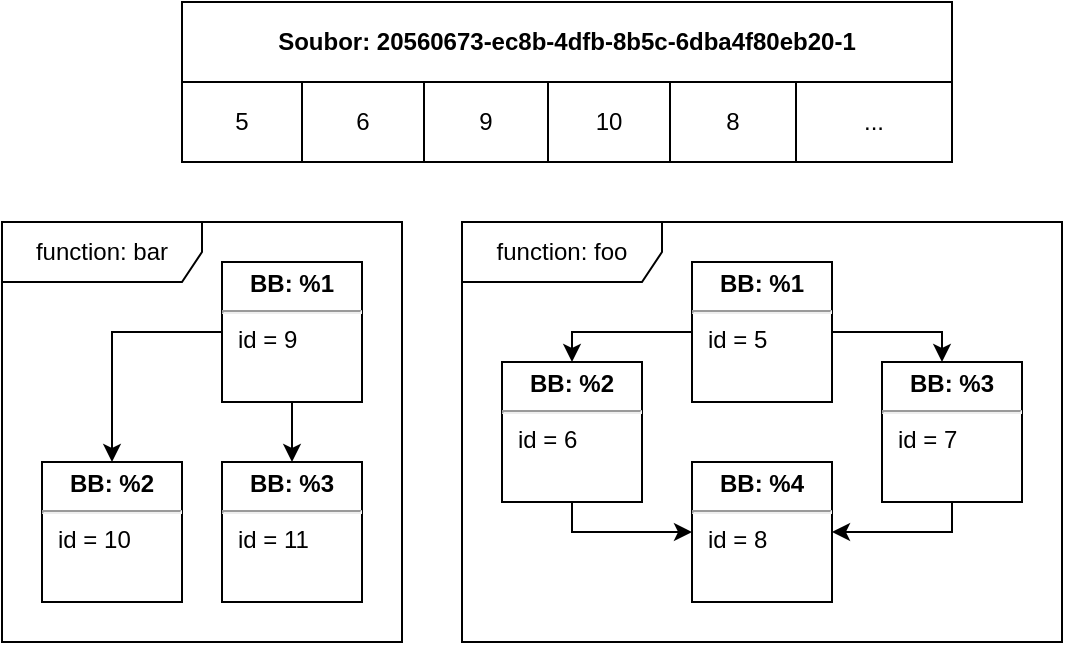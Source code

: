 <mxfile version="17.5.0" type="github">
  <diagram id="u4d6mBt41ZNehzcnfW1P" name="Page-1">
    <mxGraphModel dx="1422" dy="762" grid="1" gridSize="10" guides="1" tooltips="1" connect="1" arrows="1" fold="1" page="1" pageScale="1" pageWidth="827" pageHeight="1169" math="0" shadow="0">
      <root>
        <mxCell id="0" />
        <mxCell id="1" parent="0" />
        <mxCell id="M8xZ13EeR0CNpsB9GsFM-1" value="function: foo" style="shape=umlFrame;whiteSpace=wrap;html=1;width=100;height=30;" vertex="1" parent="1">
          <mxGeometry x="480" y="130" width="300" height="210" as="geometry" />
        </mxCell>
        <mxCell id="M8xZ13EeR0CNpsB9GsFM-2" value="function: bar" style="shape=umlFrame;whiteSpace=wrap;html=1;width=100;height=30;" vertex="1" parent="1">
          <mxGeometry x="250" y="130" width="200" height="210" as="geometry" />
        </mxCell>
        <mxCell id="M8xZ13EeR0CNpsB9GsFM-9" style="edgeStyle=orthogonalEdgeStyle;rounded=0;orthogonalLoop=1;jettySize=auto;html=1;" edge="1" parent="1" source="M8xZ13EeR0CNpsB9GsFM-5" target="M8xZ13EeR0CNpsB9GsFM-7">
          <mxGeometry relative="1" as="geometry">
            <Array as="points">
              <mxPoint x="720" y="185" />
            </Array>
          </mxGeometry>
        </mxCell>
        <mxCell id="M8xZ13EeR0CNpsB9GsFM-10" style="edgeStyle=orthogonalEdgeStyle;rounded=0;orthogonalLoop=1;jettySize=auto;html=1;" edge="1" parent="1" source="M8xZ13EeR0CNpsB9GsFM-5" target="M8xZ13EeR0CNpsB9GsFM-6">
          <mxGeometry relative="1" as="geometry">
            <Array as="points">
              <mxPoint x="535" y="185" />
            </Array>
          </mxGeometry>
        </mxCell>
        <mxCell id="M8xZ13EeR0CNpsB9GsFM-5" value="&lt;p style=&quot;margin: 4px 0px 0px ; text-align: center&quot;&gt;&lt;b&gt;BB: %1&lt;/b&gt;&lt;/p&gt;&lt;hr&gt;&lt;p style=&quot;margin: 0px ; margin-left: 8px&quot;&gt;id = 5&lt;/p&gt;" style="verticalAlign=top;align=left;overflow=fill;fontSize=12;fontFamily=Helvetica;html=1;" vertex="1" parent="1">
          <mxGeometry x="595" y="150" width="70" height="70" as="geometry" />
        </mxCell>
        <mxCell id="M8xZ13EeR0CNpsB9GsFM-11" style="edgeStyle=orthogonalEdgeStyle;rounded=0;orthogonalLoop=1;jettySize=auto;html=1;" edge="1" parent="1" source="M8xZ13EeR0CNpsB9GsFM-6" target="M8xZ13EeR0CNpsB9GsFM-8">
          <mxGeometry relative="1" as="geometry">
            <Array as="points">
              <mxPoint x="535" y="285" />
            </Array>
          </mxGeometry>
        </mxCell>
        <mxCell id="M8xZ13EeR0CNpsB9GsFM-6" value="&lt;p style=&quot;margin: 4px 0px 0px ; text-align: center&quot;&gt;&lt;b&gt;BB: %2&lt;/b&gt;&lt;/p&gt;&lt;hr&gt;&lt;p style=&quot;margin: 0px ; margin-left: 8px&quot;&gt;id = 6&lt;/p&gt;" style="verticalAlign=top;align=left;overflow=fill;fontSize=12;fontFamily=Helvetica;html=1;" vertex="1" parent="1">
          <mxGeometry x="500" y="200" width="70" height="70" as="geometry" />
        </mxCell>
        <mxCell id="M8xZ13EeR0CNpsB9GsFM-12" style="edgeStyle=orthogonalEdgeStyle;rounded=0;orthogonalLoop=1;jettySize=auto;html=1;" edge="1" parent="1" source="M8xZ13EeR0CNpsB9GsFM-7" target="M8xZ13EeR0CNpsB9GsFM-8">
          <mxGeometry relative="1" as="geometry">
            <Array as="points">
              <mxPoint x="725" y="285" />
            </Array>
          </mxGeometry>
        </mxCell>
        <mxCell id="M8xZ13EeR0CNpsB9GsFM-7" value="&lt;p style=&quot;margin: 4px 0px 0px ; text-align: center&quot;&gt;&lt;b&gt;BB: %3&lt;/b&gt;&lt;/p&gt;&lt;hr&gt;&lt;p style=&quot;margin: 0px ; margin-left: 8px&quot;&gt;id = 7&lt;/p&gt;" style="verticalAlign=top;align=left;overflow=fill;fontSize=12;fontFamily=Helvetica;html=1;" vertex="1" parent="1">
          <mxGeometry x="690" y="200" width="70" height="70" as="geometry" />
        </mxCell>
        <mxCell id="M8xZ13EeR0CNpsB9GsFM-8" value="&lt;p style=&quot;margin: 4px 0px 0px ; text-align: center&quot;&gt;&lt;b&gt;BB: %4&lt;/b&gt;&lt;/p&gt;&lt;hr&gt;&lt;p style=&quot;margin: 0px ; margin-left: 8px&quot;&gt;id = 8&lt;/p&gt;" style="verticalAlign=top;align=left;overflow=fill;fontSize=12;fontFamily=Helvetica;html=1;" vertex="1" parent="1">
          <mxGeometry x="595" y="250" width="70" height="70" as="geometry" />
        </mxCell>
        <mxCell id="M8xZ13EeR0CNpsB9GsFM-16" style="edgeStyle=orthogonalEdgeStyle;rounded=0;orthogonalLoop=1;jettySize=auto;html=1;" edge="1" parent="1" source="M8xZ13EeR0CNpsB9GsFM-13" target="M8xZ13EeR0CNpsB9GsFM-15">
          <mxGeometry relative="1" as="geometry" />
        </mxCell>
        <mxCell id="M8xZ13EeR0CNpsB9GsFM-17" style="edgeStyle=orthogonalEdgeStyle;rounded=0;orthogonalLoop=1;jettySize=auto;html=1;" edge="1" parent="1" source="M8xZ13EeR0CNpsB9GsFM-13" target="M8xZ13EeR0CNpsB9GsFM-14">
          <mxGeometry relative="1" as="geometry" />
        </mxCell>
        <mxCell id="M8xZ13EeR0CNpsB9GsFM-13" value="&lt;p style=&quot;margin: 4px 0px 0px ; text-align: center&quot;&gt;&lt;b&gt;BB: %1&lt;/b&gt;&lt;/p&gt;&lt;hr&gt;&lt;p style=&quot;margin: 0px ; margin-left: 8px&quot;&gt;id = 9&lt;/p&gt;" style="verticalAlign=top;align=left;overflow=fill;fontSize=12;fontFamily=Helvetica;html=1;" vertex="1" parent="1">
          <mxGeometry x="360" y="150" width="70" height="70" as="geometry" />
        </mxCell>
        <mxCell id="M8xZ13EeR0CNpsB9GsFM-14" value="&lt;p style=&quot;margin: 4px 0px 0px ; text-align: center&quot;&gt;&lt;b&gt;BB: %2&lt;/b&gt;&lt;/p&gt;&lt;hr&gt;&lt;p style=&quot;margin: 0px ; margin-left: 8px&quot;&gt;id = 10&lt;/p&gt;" style="verticalAlign=top;align=left;overflow=fill;fontSize=12;fontFamily=Helvetica;html=1;" vertex="1" parent="1">
          <mxGeometry x="270" y="250" width="70" height="70" as="geometry" />
        </mxCell>
        <mxCell id="M8xZ13EeR0CNpsB9GsFM-15" value="&lt;p style=&quot;margin: 4px 0px 0px ; text-align: center&quot;&gt;&lt;b&gt;BB: %3&lt;/b&gt;&lt;/p&gt;&lt;hr&gt;&lt;p style=&quot;margin: 0px ; margin-left: 8px&quot;&gt;id = 11&lt;/p&gt;" style="verticalAlign=top;align=left;overflow=fill;fontSize=12;fontFamily=Helvetica;html=1;" vertex="1" parent="1">
          <mxGeometry x="360" y="250" width="70" height="70" as="geometry" />
        </mxCell>
        <mxCell id="M8xZ13EeR0CNpsB9GsFM-36" value="" style="shape=table;startSize=0;container=1;collapsible=0;childLayout=tableLayout;" vertex="1" parent="1">
          <mxGeometry x="340" y="20" width="385" height="80" as="geometry" />
        </mxCell>
        <mxCell id="M8xZ13EeR0CNpsB9GsFM-37" value="" style="shape=tableRow;horizontal=0;startSize=0;swimlaneHead=0;swimlaneBody=0;top=0;left=0;bottom=0;right=0;collapsible=0;dropTarget=0;fillColor=none;points=[[0,0.5],[1,0.5]];portConstraint=eastwest;" vertex="1" parent="M8xZ13EeR0CNpsB9GsFM-36">
          <mxGeometry width="385" height="40" as="geometry" />
        </mxCell>
        <mxCell id="M8xZ13EeR0CNpsB9GsFM-38" value="&lt;b&gt;Soubor:&amp;nbsp;&lt;/b&gt;&lt;b&gt;20560673-ec8b-4dfb-8b5c-6dba4f80eb20-1&lt;/b&gt;" style="shape=partialRectangle;html=1;whiteSpace=wrap;connectable=0;overflow=hidden;fillColor=none;top=0;left=0;bottom=0;right=0;pointerEvents=1;rowspan=1;colspan=6;" vertex="1" parent="M8xZ13EeR0CNpsB9GsFM-37">
          <mxGeometry width="385" height="40" as="geometry">
            <mxRectangle width="60" height="40" as="alternateBounds" />
          </mxGeometry>
        </mxCell>
        <mxCell id="M8xZ13EeR0CNpsB9GsFM-39" value="" style="shape=partialRectangle;html=1;whiteSpace=wrap;connectable=0;overflow=hidden;fillColor=none;top=0;left=0;bottom=0;right=0;pointerEvents=1;" vertex="1" visible="0" parent="M8xZ13EeR0CNpsB9GsFM-37">
          <mxGeometry x="60" width="61" height="40" as="geometry">
            <mxRectangle width="61" height="40" as="alternateBounds" />
          </mxGeometry>
        </mxCell>
        <mxCell id="M8xZ13EeR0CNpsB9GsFM-40" value="" style="shape=partialRectangle;html=1;whiteSpace=wrap;connectable=0;overflow=hidden;fillColor=none;top=0;left=0;bottom=0;right=0;pointerEvents=1;" vertex="1" visible="0" parent="M8xZ13EeR0CNpsB9GsFM-37">
          <mxGeometry x="121" width="62" height="40" as="geometry">
            <mxRectangle width="62" height="40" as="alternateBounds" />
          </mxGeometry>
        </mxCell>
        <mxCell id="M8xZ13EeR0CNpsB9GsFM-41" value="" style="shape=partialRectangle;html=1;whiteSpace=wrap;connectable=0;overflow=hidden;fillColor=none;top=0;left=0;bottom=0;right=0;pointerEvents=1;" vertex="1" visible="0" parent="M8xZ13EeR0CNpsB9GsFM-37">
          <mxGeometry x="183" width="61" height="40" as="geometry">
            <mxRectangle width="61" height="40" as="alternateBounds" />
          </mxGeometry>
        </mxCell>
        <mxCell id="M8xZ13EeR0CNpsB9GsFM-42" value="" style="shape=partialRectangle;html=1;whiteSpace=wrap;connectable=0;overflow=hidden;fillColor=none;top=0;left=0;bottom=0;right=0;pointerEvents=1;" vertex="1" visible="0" parent="M8xZ13EeR0CNpsB9GsFM-37">
          <mxGeometry x="244" width="63" height="40" as="geometry">
            <mxRectangle width="63" height="40" as="alternateBounds" />
          </mxGeometry>
        </mxCell>
        <mxCell id="M8xZ13EeR0CNpsB9GsFM-43" value="" style="shape=partialRectangle;html=1;whiteSpace=wrap;connectable=0;overflow=hidden;fillColor=none;top=0;left=0;bottom=0;right=0;pointerEvents=1;" vertex="1" visible="0" parent="M8xZ13EeR0CNpsB9GsFM-37">
          <mxGeometry x="307" width="78" height="40" as="geometry">
            <mxRectangle width="78" height="40" as="alternateBounds" />
          </mxGeometry>
        </mxCell>
        <mxCell id="M8xZ13EeR0CNpsB9GsFM-44" value="" style="shape=tableRow;horizontal=0;startSize=0;swimlaneHead=0;swimlaneBody=0;top=0;left=0;bottom=0;right=0;collapsible=0;dropTarget=0;fillColor=none;points=[[0,0.5],[1,0.5]];portConstraint=eastwest;" vertex="1" parent="M8xZ13EeR0CNpsB9GsFM-36">
          <mxGeometry y="40" width="385" height="40" as="geometry" />
        </mxCell>
        <mxCell id="M8xZ13EeR0CNpsB9GsFM-45" value="5" style="shape=partialRectangle;html=1;whiteSpace=wrap;connectable=0;overflow=hidden;fillColor=none;top=0;left=0;bottom=0;right=0;pointerEvents=1;" vertex="1" parent="M8xZ13EeR0CNpsB9GsFM-44">
          <mxGeometry width="60" height="40" as="geometry">
            <mxRectangle width="60" height="40" as="alternateBounds" />
          </mxGeometry>
        </mxCell>
        <mxCell id="M8xZ13EeR0CNpsB9GsFM-46" value="6" style="shape=partialRectangle;html=1;whiteSpace=wrap;connectable=0;overflow=hidden;fillColor=none;top=0;left=0;bottom=0;right=0;pointerEvents=1;" vertex="1" parent="M8xZ13EeR0CNpsB9GsFM-44">
          <mxGeometry x="60" width="61" height="40" as="geometry">
            <mxRectangle width="61" height="40" as="alternateBounds" />
          </mxGeometry>
        </mxCell>
        <mxCell id="M8xZ13EeR0CNpsB9GsFM-47" value="9" style="shape=partialRectangle;html=1;whiteSpace=wrap;connectable=0;overflow=hidden;fillColor=none;top=0;left=0;bottom=0;right=0;pointerEvents=1;" vertex="1" parent="M8xZ13EeR0CNpsB9GsFM-44">
          <mxGeometry x="121" width="62" height="40" as="geometry">
            <mxRectangle width="62" height="40" as="alternateBounds" />
          </mxGeometry>
        </mxCell>
        <mxCell id="M8xZ13EeR0CNpsB9GsFM-48" value="10" style="shape=partialRectangle;html=1;whiteSpace=wrap;connectable=0;overflow=hidden;fillColor=none;top=0;left=0;bottom=0;right=0;pointerEvents=1;" vertex="1" parent="M8xZ13EeR0CNpsB9GsFM-44">
          <mxGeometry x="183" width="61" height="40" as="geometry">
            <mxRectangle width="61" height="40" as="alternateBounds" />
          </mxGeometry>
        </mxCell>
        <mxCell id="M8xZ13EeR0CNpsB9GsFM-49" value="8" style="shape=partialRectangle;html=1;whiteSpace=wrap;connectable=0;overflow=hidden;fillColor=none;top=0;left=0;bottom=0;right=0;pointerEvents=1;" vertex="1" parent="M8xZ13EeR0CNpsB9GsFM-44">
          <mxGeometry x="244" width="63" height="40" as="geometry">
            <mxRectangle width="63" height="40" as="alternateBounds" />
          </mxGeometry>
        </mxCell>
        <mxCell id="M8xZ13EeR0CNpsB9GsFM-50" value="..." style="shape=partialRectangle;html=1;whiteSpace=wrap;connectable=0;overflow=hidden;fillColor=none;top=0;left=0;bottom=0;right=0;pointerEvents=1;" vertex="1" parent="M8xZ13EeR0CNpsB9GsFM-44">
          <mxGeometry x="307" width="78" height="40" as="geometry">
            <mxRectangle width="78" height="40" as="alternateBounds" />
          </mxGeometry>
        </mxCell>
      </root>
    </mxGraphModel>
  </diagram>
</mxfile>
